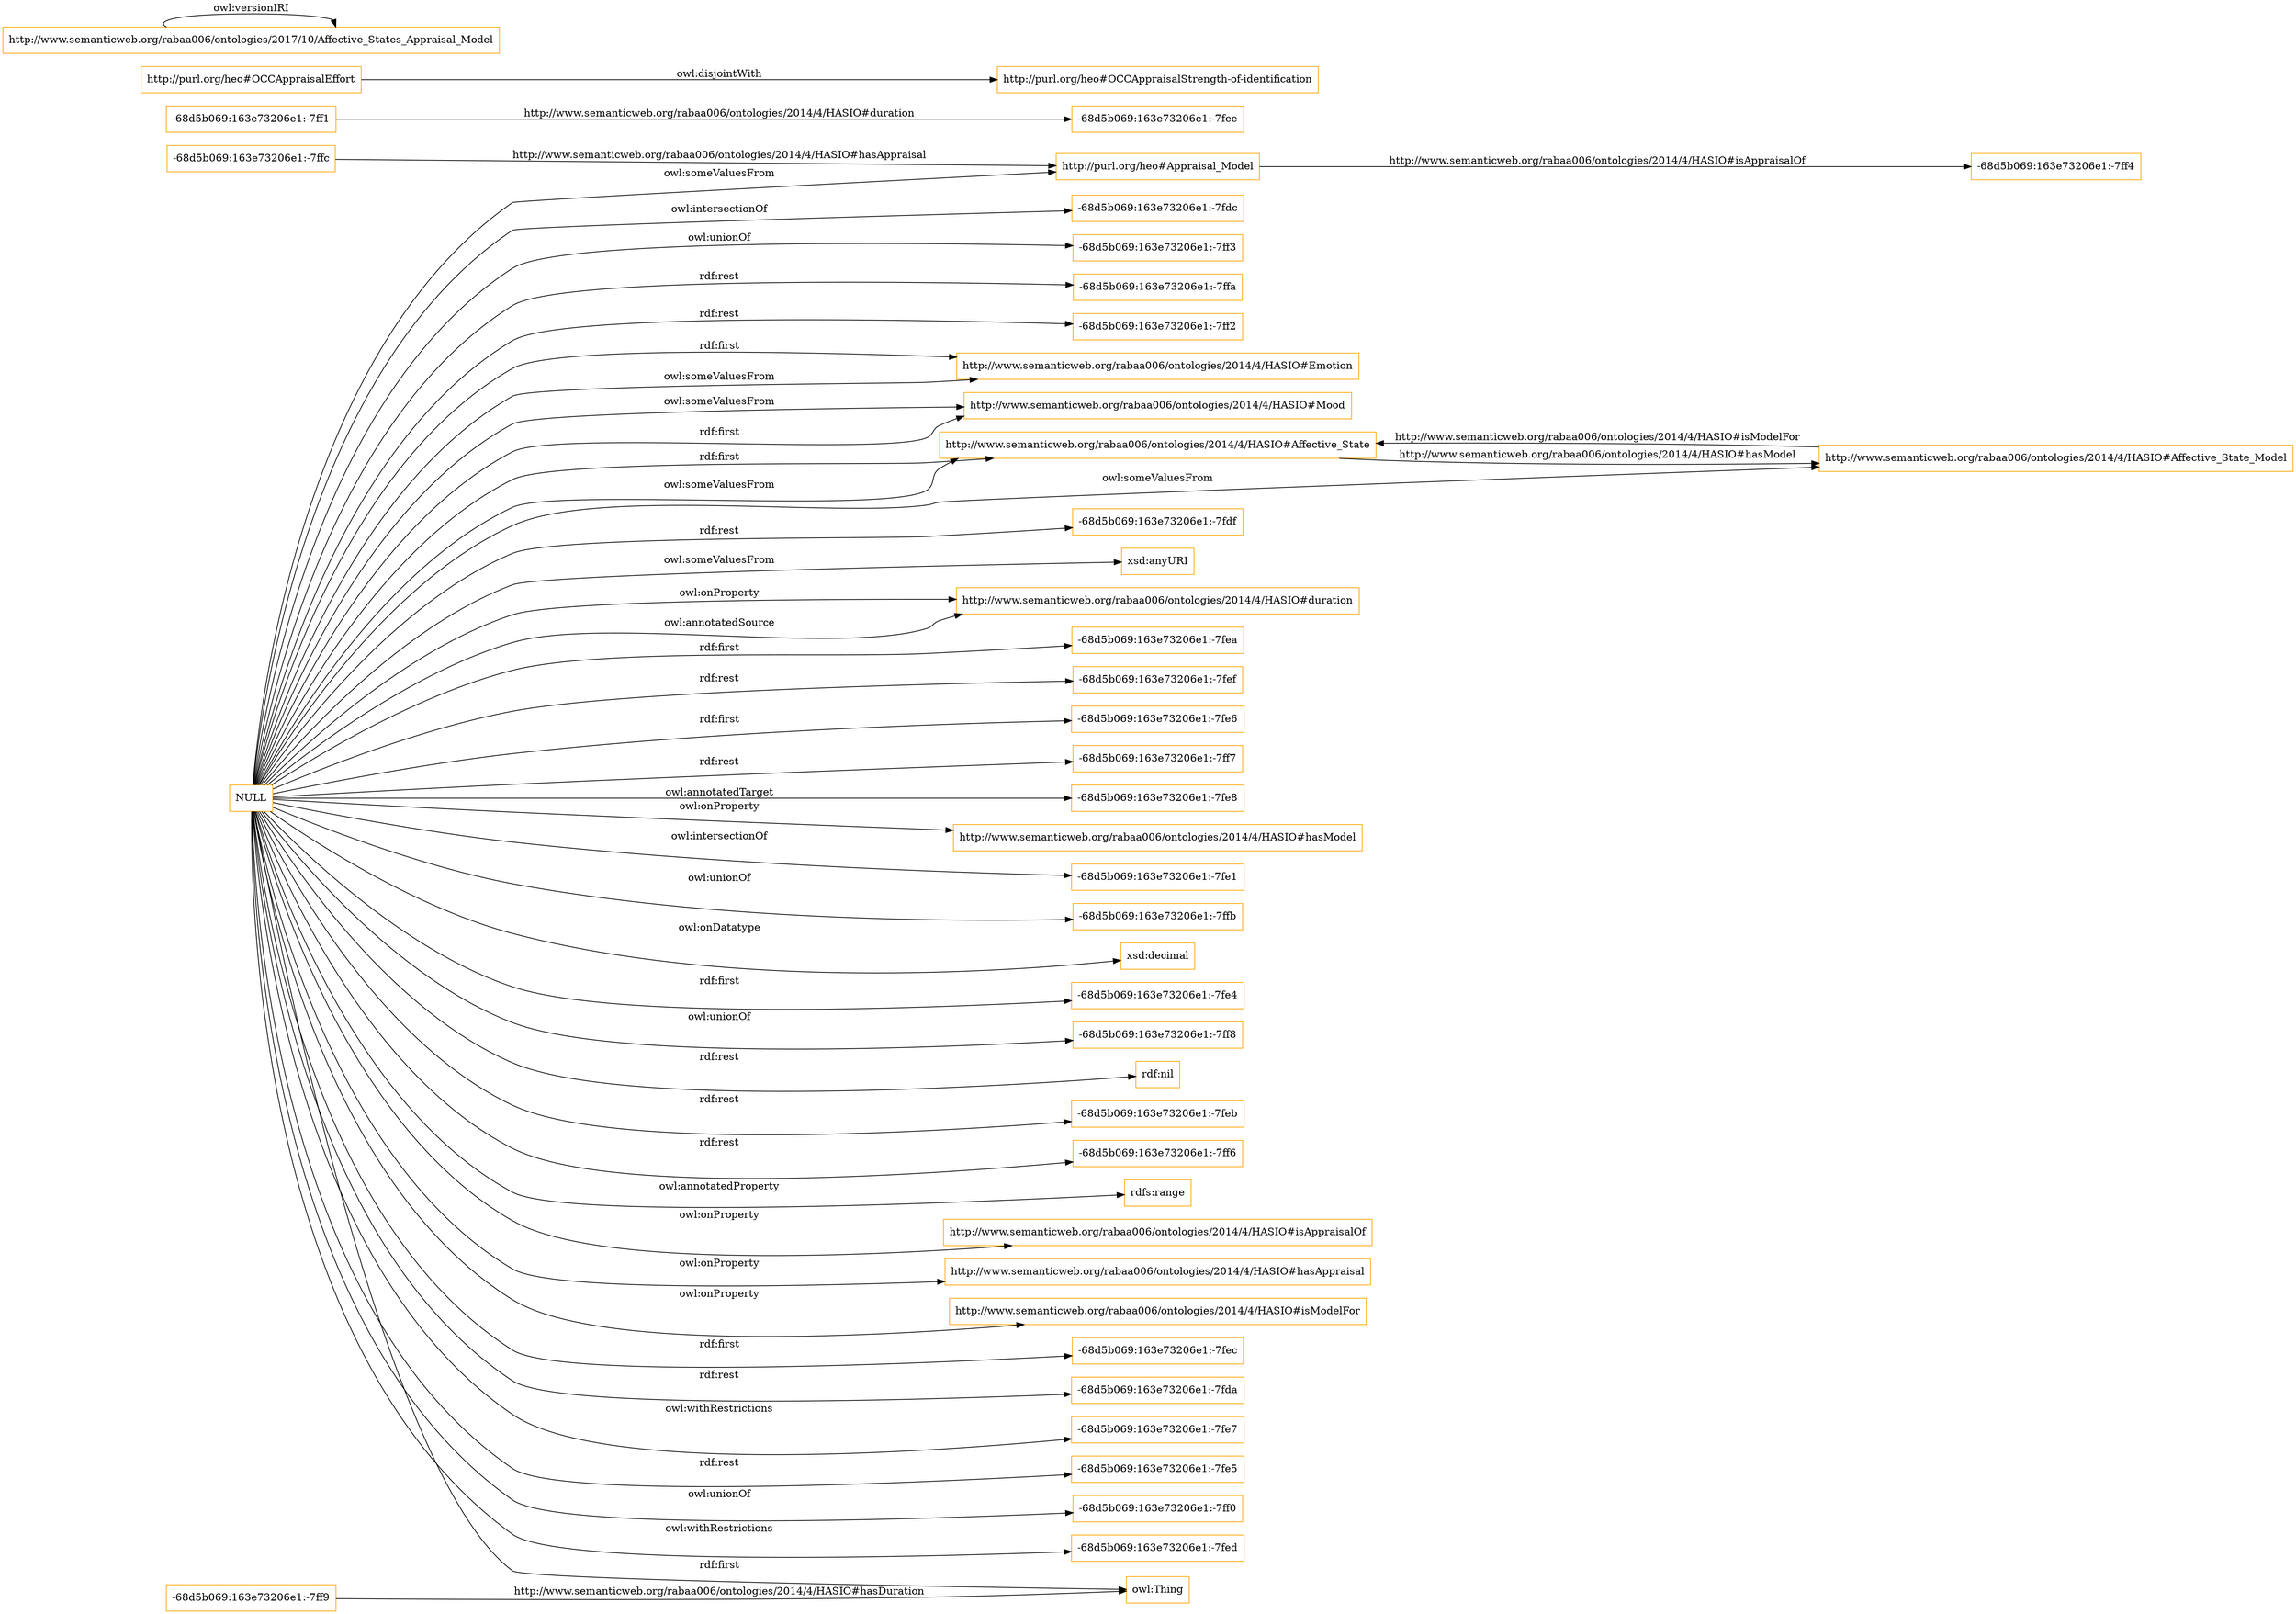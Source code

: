digraph ar2dtool_diagram { 
rankdir=LR;
size="1501"
node [shape = rectangle, color="orange"]; "-68d5b069:163e73206e1:-7ffc" "-68d5b069:163e73206e1:-7ff1" "http://purl.org/heo#OCCAppraisalStrength-of-identification" "http://www.semanticweb.org/rabaa006/ontologies/2014/4/HASIO#Emotion" "http://purl.org/heo#OCCAppraisalEffort" "http://www.semanticweb.org/rabaa006/ontologies/2014/4/HASIO#Mood" "http://www.semanticweb.org/rabaa006/ontologies/2014/4/HASIO#Affective_State" "-68d5b069:163e73206e1:-7ff4" "-68d5b069:163e73206e1:-7ff9" "http://www.semanticweb.org/rabaa006/ontologies/2014/4/HASIO#Affective_State_Model" "http://purl.org/heo#Appraisal_Model" ; /*classes style*/
	"http://purl.org/heo#OCCAppraisalEffort" -> "http://purl.org/heo#OCCAppraisalStrength-of-identification" [ label = "owl:disjointWith" ];
	"http://www.semanticweb.org/rabaa006/ontologies/2017/10/Affective_States_Appraisal_Model" -> "http://www.semanticweb.org/rabaa006/ontologies/2017/10/Affective_States_Appraisal_Model" [ label = "owl:versionIRI" ];
	"NULL" -> "-68d5b069:163e73206e1:-7fdf" [ label = "rdf:rest" ];
	"NULL" -> "xsd:anyURI" [ label = "owl:someValuesFrom" ];
	"NULL" -> "http://www.semanticweb.org/rabaa006/ontologies/2014/4/HASIO#duration" [ label = "owl:onProperty" ];
	"NULL" -> "-68d5b069:163e73206e1:-7fea" [ label = "rdf:first" ];
	"NULL" -> "-68d5b069:163e73206e1:-7fef" [ label = "rdf:rest" ];
	"NULL" -> "-68d5b069:163e73206e1:-7fe6" [ label = "rdf:first" ];
	"NULL" -> "http://purl.org/heo#Appraisal_Model" [ label = "owl:someValuesFrom" ];
	"NULL" -> "-68d5b069:163e73206e1:-7ff7" [ label = "rdf:rest" ];
	"NULL" -> "-68d5b069:163e73206e1:-7fe8" [ label = "owl:annotatedTarget" ];
	"NULL" -> "http://www.semanticweb.org/rabaa006/ontologies/2014/4/HASIO#hasModel" [ label = "owl:onProperty" ];
	"NULL" -> "-68d5b069:163e73206e1:-7fe1" [ label = "owl:intersectionOf" ];
	"NULL" -> "-68d5b069:163e73206e1:-7ffb" [ label = "owl:unionOf" ];
	"NULL" -> "xsd:decimal" [ label = "owl:onDatatype" ];
	"NULL" -> "-68d5b069:163e73206e1:-7fe4" [ label = "rdf:first" ];
	"NULL" -> "-68d5b069:163e73206e1:-7ff8" [ label = "owl:unionOf" ];
	"NULL" -> "http://www.semanticweb.org/rabaa006/ontologies/2014/4/HASIO#Affective_State_Model" [ label = "owl:someValuesFrom" ];
	"NULL" -> "rdf:nil" [ label = "rdf:rest" ];
	"NULL" -> "-68d5b069:163e73206e1:-7feb" [ label = "rdf:rest" ];
	"NULL" -> "http://www.semanticweb.org/rabaa006/ontologies/2014/4/HASIO#Mood" [ label = "owl:someValuesFrom" ];
	"NULL" -> "-68d5b069:163e73206e1:-7ff6" [ label = "rdf:rest" ];
	"NULL" -> "rdfs:range" [ label = "owl:annotatedProperty" ];
	"NULL" -> "http://www.semanticweb.org/rabaa006/ontologies/2014/4/HASIO#Emotion" [ label = "rdf:first" ];
	"NULL" -> "http://www.semanticweb.org/rabaa006/ontologies/2014/4/HASIO#isAppraisalOf" [ label = "owl:onProperty" ];
	"NULL" -> "http://www.semanticweb.org/rabaa006/ontologies/2014/4/HASIO#hasAppraisal" [ label = "owl:onProperty" ];
	"NULL" -> "http://www.semanticweb.org/rabaa006/ontologies/2014/4/HASIO#duration" [ label = "owl:annotatedSource" ];
	"NULL" -> "owl:Thing" [ label = "rdf:first" ];
	"NULL" -> "http://www.semanticweb.org/rabaa006/ontologies/2014/4/HASIO#Emotion" [ label = "owl:someValuesFrom" ];
	"NULL" -> "http://www.semanticweb.org/rabaa006/ontologies/2014/4/HASIO#Affective_State" [ label = "owl:someValuesFrom" ];
	"NULL" -> "http://www.semanticweb.org/rabaa006/ontologies/2014/4/HASIO#isModelFor" [ label = "owl:onProperty" ];
	"NULL" -> "-68d5b069:163e73206e1:-7fec" [ label = "rdf:first" ];
	"NULL" -> "-68d5b069:163e73206e1:-7fda" [ label = "rdf:rest" ];
	"NULL" -> "-68d5b069:163e73206e1:-7fe7" [ label = "owl:withRestrictions" ];
	"NULL" -> "-68d5b069:163e73206e1:-7fe5" [ label = "rdf:rest" ];
	"NULL" -> "http://www.semanticweb.org/rabaa006/ontologies/2014/4/HASIO#Mood" [ label = "rdf:first" ];
	"NULL" -> "http://www.semanticweb.org/rabaa006/ontologies/2014/4/HASIO#Affective_State" [ label = "rdf:first" ];
	"NULL" -> "-68d5b069:163e73206e1:-7ff0" [ label = "owl:unionOf" ];
	"NULL" -> "-68d5b069:163e73206e1:-7fed" [ label = "owl:withRestrictions" ];
	"NULL" -> "-68d5b069:163e73206e1:-7fdc" [ label = "owl:intersectionOf" ];
	"NULL" -> "-68d5b069:163e73206e1:-7ff3" [ label = "owl:unionOf" ];
	"NULL" -> "-68d5b069:163e73206e1:-7ffa" [ label = "rdf:rest" ];
	"NULL" -> "-68d5b069:163e73206e1:-7ff2" [ label = "rdf:rest" ];
	"http://www.semanticweb.org/rabaa006/ontologies/2014/4/HASIO#Affective_State_Model" -> "http://www.semanticweb.org/rabaa006/ontologies/2014/4/HASIO#Affective_State" [ label = "http://www.semanticweb.org/rabaa006/ontologies/2014/4/HASIO#isModelFor" ];
	"http://purl.org/heo#Appraisal_Model" -> "-68d5b069:163e73206e1:-7ff4" [ label = "http://www.semanticweb.org/rabaa006/ontologies/2014/4/HASIO#isAppraisalOf" ];
	"-68d5b069:163e73206e1:-7ffc" -> "http://purl.org/heo#Appraisal_Model" [ label = "http://www.semanticweb.org/rabaa006/ontologies/2014/4/HASIO#hasAppraisal" ];
	"http://www.semanticweb.org/rabaa006/ontologies/2014/4/HASIO#Affective_State" -> "http://www.semanticweb.org/rabaa006/ontologies/2014/4/HASIO#Affective_State_Model" [ label = "http://www.semanticweb.org/rabaa006/ontologies/2014/4/HASIO#hasModel" ];
	"-68d5b069:163e73206e1:-7ff1" -> "-68d5b069:163e73206e1:-7fee" [ label = "http://www.semanticweb.org/rabaa006/ontologies/2014/4/HASIO#duration" ];
	"-68d5b069:163e73206e1:-7ff9" -> "owl:Thing" [ label = "http://www.semanticweb.org/rabaa006/ontologies/2014/4/HASIO#hasDuration" ];

}

